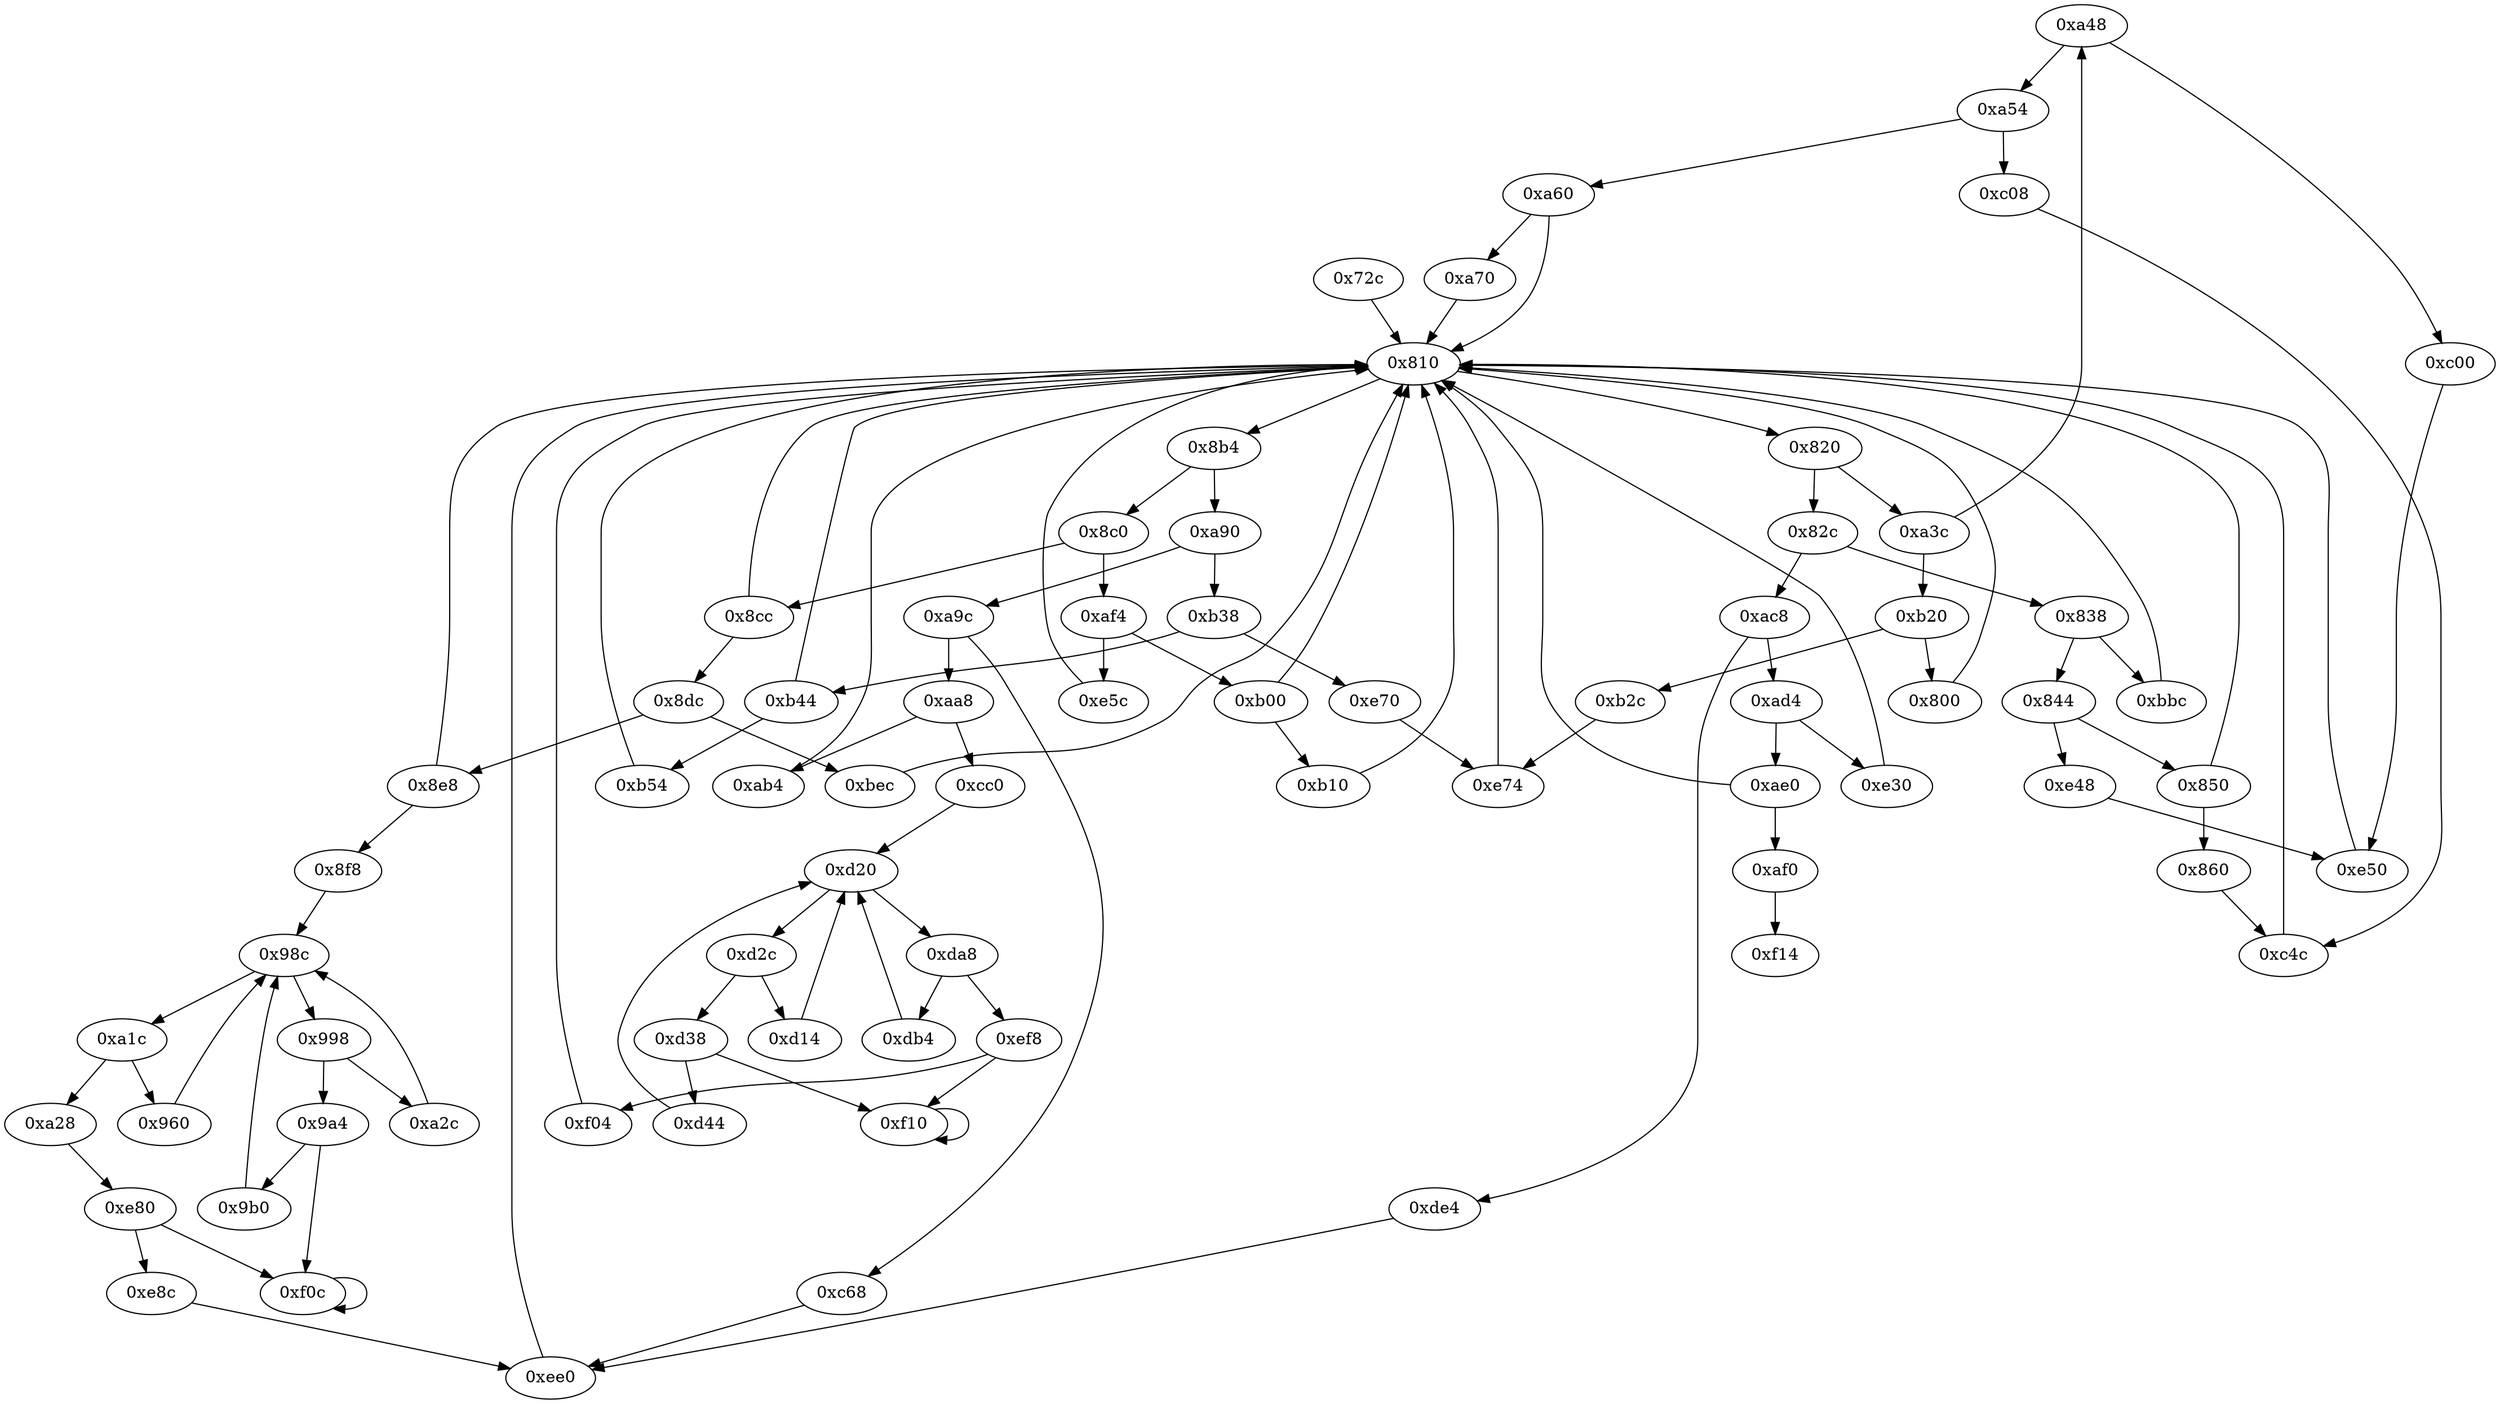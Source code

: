 digraph "" {
	"0xa48"	 [opcode="[u'ldr', u'cmp', u'b']"];
	"0xa54"	 [opcode="[u'ldr', u'cmp', u'b']"];
	"0xa48" -> "0xa54";
	"0xc00"	 [opcode="[u'mov', u'b']"];
	"0xa48" -> "0xc00";
	"0xb20"	 [opcode="[u'ldr', u'cmp', u'b']"];
	"0x800"	 [opcode="[u'ldr', u'cmp', u'mov', u'ldr']"];
	"0xb20" -> "0x800";
	"0xb2c"	 [opcode="[u'ldr', u'mov', u'b']"];
	"0xb20" -> "0xb2c";
	"0xa60"	 [opcode="[u'ldr', u'cmp', u'mov', u'b']"];
	"0xa70"	 [opcode="[u'ldr', u'ldr', u'bl', u'ldr', u'ldr', u'cmp', u'mov', u'b']"];
	"0xa60" -> "0xa70";
	"0x810"	 [opcode="[u'mov', u'ldr', u'cmp', u'b']"];
	"0xa60" -> "0x810";
	"0xe8c"	 [opcode="[u'ldr', u'mov', u'ldr', u'ldrb', u'str', u'ldr', u'ldr', u'ldr', u'ldr', u'cmp', u'mov', u'sub', u'mul', u'mvn', u'mov', u'orr', \
u'ldr', u'cmn', u'mov', u'teq', u'ldr']"];
	"0xee0"	 [opcode="[u'mov', u'cmn', u'mov', u'cmp', u'mov', u'b']"];
	"0xe8c" -> "0xee0";
	"0xa28"	 [opcode="[u'b']"];
	"0xe80"	 [opcode="[u'ldr', u'cmp', u'b']"];
	"0xa28" -> "0xe80";
	"0xa1c"	 [opcode="[u'ldr', u'cmp', u'b']"];
	"0xa1c" -> "0xa28";
	"0x960"	 [opcode="[u'ldrb', u'ldrb', u'eor', u'tst', u'mov', u'mov', u'cmp', u'mov', u'mov', u'cmp', u'mov']"];
	"0xa1c" -> "0x960";
	"0xc4c"	 [opcode="[u'mov', u'cmn', u'mov', u'mov', u'cmp', u'mov', u'b']"];
	"0xc4c" -> "0x810";
	"0xab4"	 [opcode="[u'ldr', u'cmp', u'mov', u'ldr', u'b']"];
	"0xab4" -> "0x810";
	"0x860"	 [opcode="[u'ldr', u'ldr', u'ldr', u'ldr', u'ldr', u'mov', u'sub', u'cmp', u'sub', u'mov', u'add', u'mul', u'mov', u'mvn', u'ldr', u'orr', \
u'cmn', u'mov', u'teq', u'ldr', u'b']"];
	"0x860" -> "0xc4c";
	"0xa3c"	 [opcode="[u'ldr', u'cmp', u'b']"];
	"0xa3c" -> "0xa48";
	"0xa3c" -> "0xb20";
	"0x8f8"	 [opcode="[u'sub', u'str', u'ldr', u'bl', u'mov', u'ldr', u'ldr', u'ldr', u'sub', u'sub', u'add', u'mul', u'ldr', u'mvn', u'orr', u'cmn', \
u'mov', u'ldr', u'mov', u'strb', u'mov', u'cmp', u'mov', u'strb', u'ldr', u'b']"];
	"0x98c"	 [opcode="[u'ldr', u'cmp', u'b']"];
	"0x8f8" -> "0x98c";
	"0xe74"	 [opcode="[u'str', u'ldr', u'b']"];
	"0xe74" -> "0x810";
	"0xe50"	 [opcode="[u'str', u'ldr', u'b']"];
	"0xe50" -> "0x810";
	"0xd2c"	 [opcode="[u'ldr', u'cmp', u'b']"];
	"0xd14"	 [opcode="[u'mov', u'bl', u'mov']"];
	"0xd2c" -> "0xd14";
	"0xd38"	 [opcode="[u'ldr', u'cmp', u'b']"];
	"0xd2c" -> "0xd38";
	"0xe70"	 [opcode="[u'mov']"];
	"0xe70" -> "0xe74";
	"0x9b0"	 [opcode="[u'mov', u'bl', u'ldr', u'mov', u'ldr', u'ldr', u'sub', u'sub', u'add', u'mul', u'mov', u'eor', u'and', u'ldr', u'mov', u'ldr', \
u'cmp', u'mov', u'teq', u'mov', u'mov', u'cmp', u'mov', u'mov', u'cmp', u'mov', u'b']"];
	"0x9b0" -> "0x98c";
	"0x8b4"	 [opcode="[u'ldr', u'cmp', u'b']"];
	"0x8c0"	 [opcode="[u'ldr', u'cmp', u'b']"];
	"0x8b4" -> "0x8c0";
	"0xa90"	 [opcode="[u'ldr', u'cmp', u'b']"];
	"0x8b4" -> "0xa90";
	"0xf0c"	 [opcode="[u'b']"];
	"0xf0c" -> "0xf0c";
	"0xe30"	 [opcode="[u'ldr', u'ldr', u'ldr', u'cmp', u'mov', u'b']"];
	"0xe30" -> "0x810";
	"0xd20"	 [opcode="[u'ldr', u'cmp', u'b']"];
	"0xd14" -> "0xd20";
	"0xb44"	 [opcode="[u'ldr', u'cmp', u'mov', u'b']"];
	"0xb54"	 [opcode="[u'ldr', u'ldr', u'ldr', u'ldr', u'ldr', u'sub', u'sub', u'add', u'mul', u'mvn', u'ldr', u'orr', u'mov', u'cmn', u'mov', u'ldr', \
u'cmp', u'mov', u'mov', u'mov', u'cmn', u'mov', u'mov', u'teq', u'mov', u'b']"];
	"0xb44" -> "0xb54";
	"0xb44" -> "0x810";
	"0x82c"	 [opcode="[u'ldr', u'cmp', u'b']"];
	"0xac8"	 [opcode="[u'ldr', u'cmp', u'b']"];
	"0x82c" -> "0xac8";
	"0x838"	 [opcode="[u'ldr', u'cmp', u'b']"];
	"0x82c" -> "0x838";
	"0xde4"	 [opcode="[u'ldr', u'mov', u'ldr', u'ldr', u'ldr', u'cmp', u'mov', u'rsb', u'mvn', u'mul', u'mvn', u'mov', u'orr', u'ldr', u'cmn', u'mov', \
u'teq', u'ldr', u'b']"];
	"0xde4" -> "0xee0";
	"0x820"	 [opcode="[u'ldr', u'cmp', u'b']"];
	"0x820" -> "0xa3c";
	"0x820" -> "0x82c";
	"0x800" -> "0x810";
	"0xb54" -> "0x810";
	"0x960" -> "0x98c";
	"0xda8"	 [opcode="[u'ldr', u'cmp', u'b']"];
	"0xef8"	 [opcode="[u'ldr', u'cmp', u'b']"];
	"0xda8" -> "0xef8";
	"0xdb4"	 [opcode="[u'ldrb', u'ldrb', u'eor', u'tst', u'mov', u'mov', u'cmp', u'mov', u'mov', u'cmp', u'mov', u'b']"];
	"0xda8" -> "0xdb4";
	"0x844"	 [opcode="[u'ldr', u'cmp', u'b']"];
	"0xe48"	 [opcode="[u'ldr', u'add']"];
	"0x844" -> "0xe48";
	"0x850"	 [opcode="[u'ldr', u'cmp', u'mov', u'b']"];
	"0x844" -> "0x850";
	"0xa9c"	 [opcode="[u'ldr', u'cmp', u'b']"];
	"0xaa8"	 [opcode="[u'ldr', u'cmp', u'b']"];
	"0xa9c" -> "0xaa8";
	"0xc68"	 [opcode="[u'ldr', u'ldr', u'bl', u'ldr', u'mov', u'ldr', u'ldr', u'ldr', u'cmp', u'mov', u'rsb', u'mvn', u'mul', u'mvn', u'mov', u'orr', \
u'ldr', u'cmn', u'mov', u'teq', u'ldr', u'b']"];
	"0xa9c" -> "0xc68";
	"0xd44"	 [opcode="[u'mov', u'bl', u'ldr', u'ldr', u'ldr', u'add', u'sub', u'sub', u'mul', u'eor', u'and', u'ldr', u'mov', u'mov', u'cmp', u'mov', \
u'cmp', u'mov', u'mov', u'cmp', u'mov', u'mov', u'teq', u'mov', u'b']"];
	"0xd38" -> "0xd44";
	"0xf10"	 [opcode="[u'b']"];
	"0xd38" -> "0xf10";
	"0xe80" -> "0xe8c";
	"0xe80" -> "0xf0c";
	"0x72c"	 [opcode="[u'push', u'add', u'sub', u'str', u'ldr', u'cmp', u'ldr', u'mvn', u'ldr', u'ldr', u'str', u'ldr', u'ldr', u'ldr', u'mov', u'ldr', \
u'str', u'ldr', u'str', u'ldr', u'str', u'ldr', u'str', u'ldr', u'str', u'ldr', u'str', u'ldr', u'str', u'ldr', u'ldr', u'ldr', \
u'str', u'ldr', u'ldr', u'str', u'ldr', u'str', u'ldr', u'str', u'ldr', u'add', u'str', u'ldr', u'add', u'str', u'ldr', u'add', \
u'str', u'str', u'str', u'str', u'b']"];
	"0x72c" -> "0x810";
	"0x8dc"	 [opcode="[u'ldr', u'cmp', u'b']"];
	"0x8e8"	 [opcode="[u'ldr', u'cmp', u'mov', u'b']"];
	"0x8dc" -> "0x8e8";
	"0xbec"	 [opcode="[u'ldr', u'ldr', u'bl', u'ldr', u'b']"];
	"0x8dc" -> "0xbec";
	"0xae0"	 [opcode="[u'ldr', u'cmp', u'mov', u'b']"];
	"0xaf0"	 [opcode="[u'b']"];
	"0xae0" -> "0xaf0";
	"0xae0" -> "0x810";
	"0xe5c"	 [opcode="[u'ldr', u'ldr', u'bl', u'ldr', u'b']"];
	"0xe5c" -> "0x810";
	"0xa70" -> "0x810";
	"0xaa8" -> "0xab4";
	"0xcc0"	 [opcode="[u'sub', u'bl', u'mov', u'ldr', u'ldr', u'rsb', u'mvn', u'mul', u'ldr', u'eor', u'tst', u'mov', u'mov', u'ldr', u'strb', u'mov', \
u'cmp', u'mov', u'strb', u'ldr', u'b']"];
	"0xaa8" -> "0xcc0";
	"0xac8" -> "0xde4";
	"0xad4"	 [opcode="[u'ldr', u'cmp', u'b']"];
	"0xac8" -> "0xad4";
	"0xd20" -> "0xd2c";
	"0xd20" -> "0xda8";
	"0xc68" -> "0xee0";
	"0xb38"	 [opcode="[u'ldr', u'cmp', u'b']"];
	"0xb38" -> "0xe70";
	"0xb38" -> "0xb44";
	"0xa54" -> "0xa60";
	"0xc08"	 [opcode="[u'ldr', u'ldr', u'ldr', u'ldr', u'mov', u'sub', u'cmp', u'mul', u'mov', u'mov', u'mvn', u'ldr', u'orr', u'cmn', u'mov', u'teq', \
u'ldr']"];
	"0xa54" -> "0xc08";
	"0xbbc"	 [opcode="[u'ldr', u'str', u'ldr', u'add', u'ldr', u'ldr', u'cmp', u'ldr', u'mov', u'mov', u'str', u'b']"];
	"0xbbc" -> "0x810";
	"0xa2c"	 [opcode="[u'mov', u'bl', u'mov', u'b']"];
	"0xa2c" -> "0x98c";
	"0xd44" -> "0xd20";
	"0x8e8" -> "0x8f8";
	"0x8e8" -> "0x810";
	"0xcc0" -> "0xd20";
	"0xe48" -> "0xe50";
	"0xc00" -> "0xe50";
	"0x9a4"	 [opcode="[u'ldr', u'cmp', u'b']"];
	"0x9a4" -> "0x9b0";
	"0x9a4" -> "0xf0c";
	"0xf14"	 [opcode="[u'ldr', u'ldr', u'ldr', u'ldr', u'sub', u'ldr', u'sub', u'pop']"];
	"0xaf0" -> "0xf14";
	"0xb00"	 [opcode="[u'ldr', u'cmp', u'mov', u'b']"];
	"0xb10"	 [opcode="[u'mov', u'str', u'ldr', u'b']"];
	"0xb00" -> "0xb10";
	"0xb00" -> "0x810";
	"0x8cc"	 [opcode="[u'ldr', u'cmp', u'mov', u'b']"];
	"0x8c0" -> "0x8cc";
	"0xaf4"	 [opcode="[u'ldr', u'cmp', u'b']"];
	"0x8c0" -> "0xaf4";
	"0xf04"	 [opcode="[u'ldr', u'b']"];
	"0xf04" -> "0x810";
	"0xc08" -> "0xc4c";
	"0xb10" -> "0x810";
	"0xa90" -> "0xa9c";
	"0xa90" -> "0xb38";
	"0x838" -> "0x844";
	"0x838" -> "0xbbc";
	"0x810" -> "0x8b4";
	"0x810" -> "0x820";
	"0x8cc" -> "0x8dc";
	"0x8cc" -> "0x810";
	"0x850" -> "0x860";
	"0x850" -> "0x810";
	"0xbec" -> "0x810";
	"0xb2c" -> "0xe74";
	"0xef8" -> "0xf04";
	"0xef8" -> "0xf10";
	"0xee0" -> "0x810";
	"0x998"	 [opcode="[u'ldr', u'cmp', u'b']"];
	"0x998" -> "0xa2c";
	"0x998" -> "0x9a4";
	"0xf10" -> "0xf10";
	"0xaf4" -> "0xe5c";
	"0xaf4" -> "0xb00";
	"0xdb4" -> "0xd20";
	"0xad4" -> "0xe30";
	"0xad4" -> "0xae0";
	"0x98c" -> "0xa1c";
	"0x98c" -> "0x998";
}
